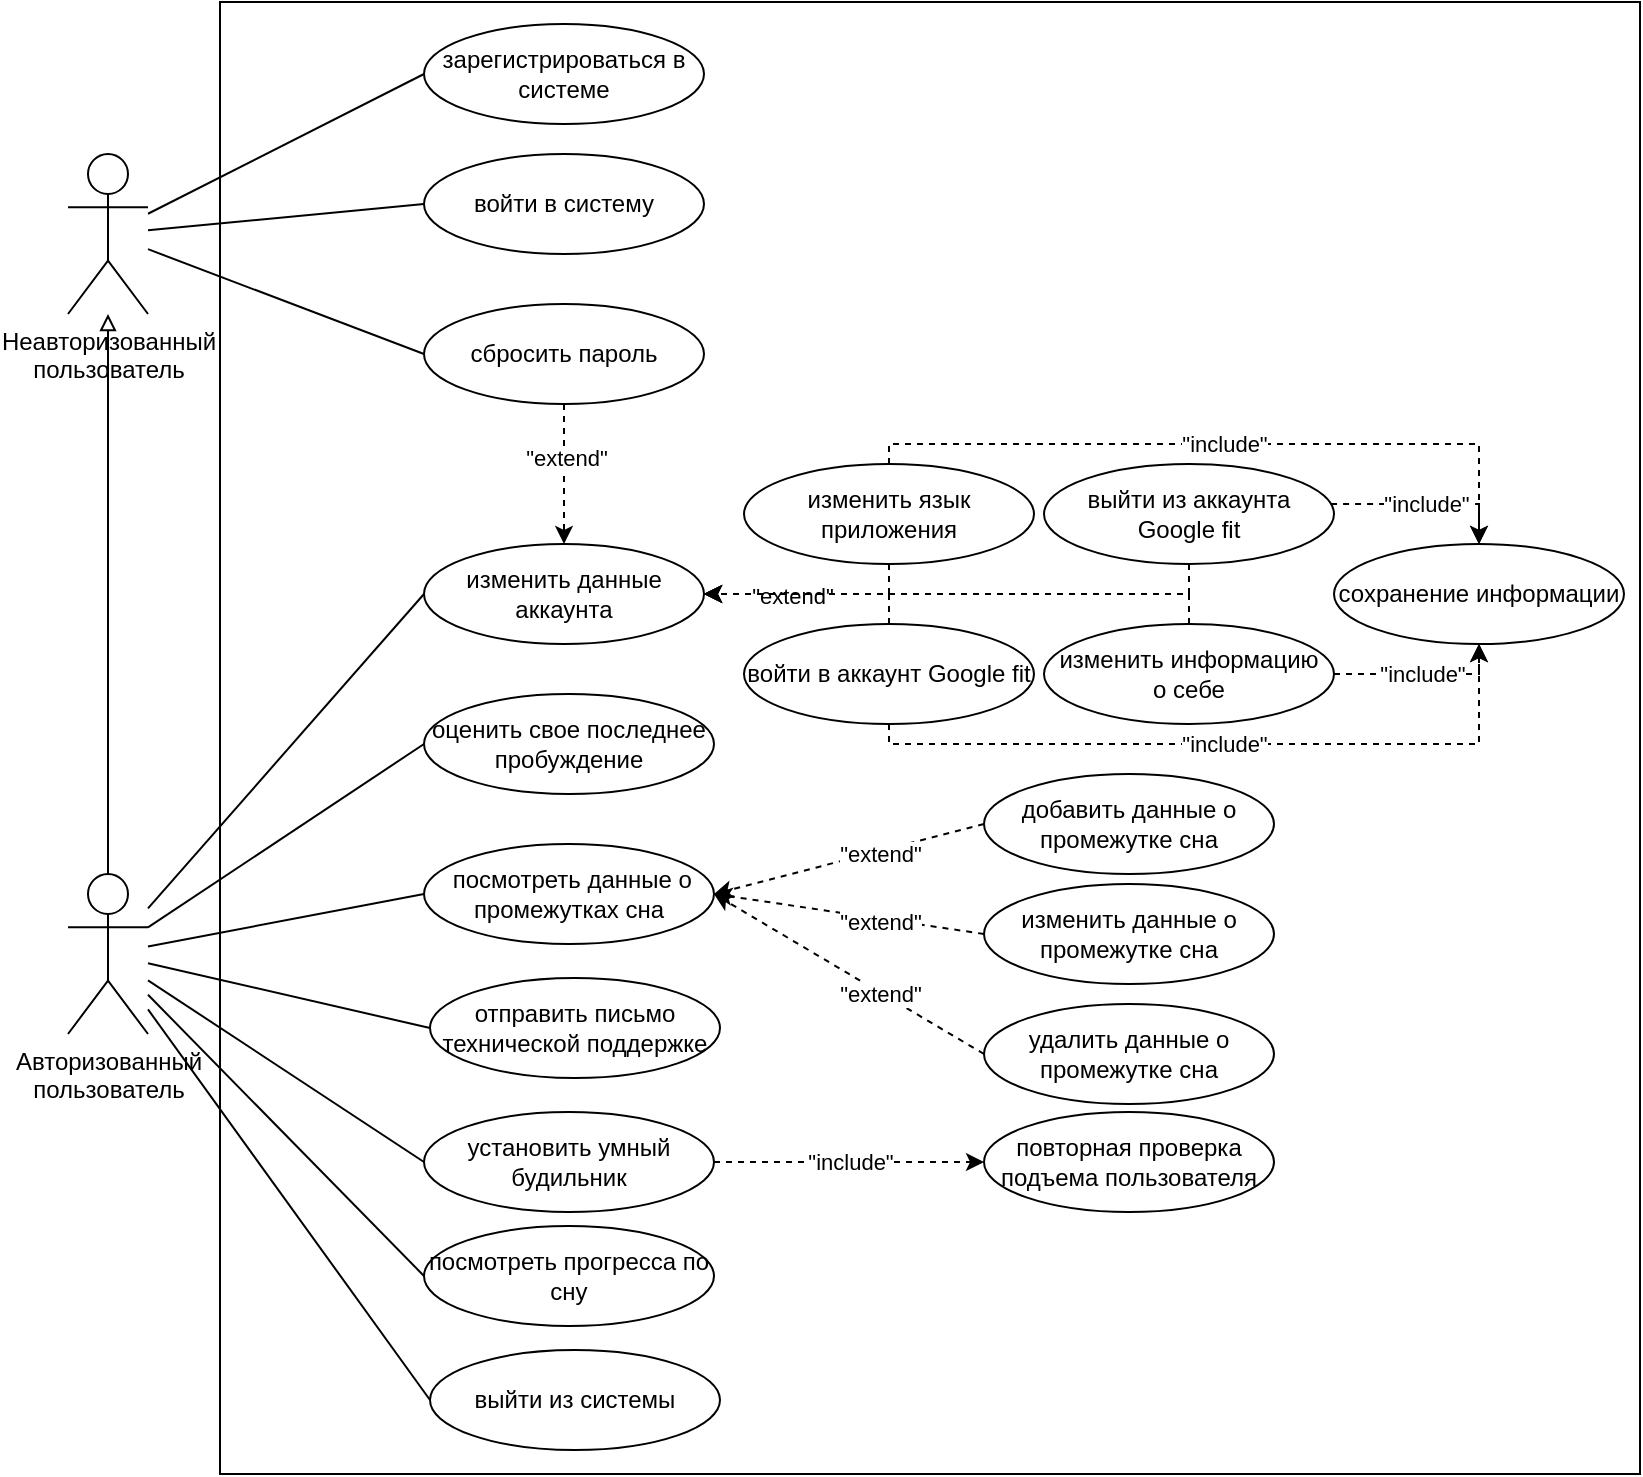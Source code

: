 <mxfile version="21.3.2" type="device">
  <diagram name="Page-1" id="6IH1Uj57txAtnQ3-qrH6">
    <mxGraphModel dx="1717" dy="918" grid="0" gridSize="10" guides="1" tooltips="1" connect="1" arrows="1" fold="1" page="0" pageScale="1" pageWidth="850" pageHeight="1100" math="0" shadow="0">
      <root>
        <mxCell id="0" />
        <mxCell id="1" parent="0" />
        <mxCell id="caUSoL49L5aaZ1vEc8v7-1" value="" style="rounded=0;whiteSpace=wrap;html=1;" parent="1" vertex="1">
          <mxGeometry x="122" y="173" width="710" height="736" as="geometry" />
        </mxCell>
        <mxCell id="bG2lvQaRmbLn9BGuWBhT-1" value="Неавторизованный&lt;br&gt;пользователь" style="shape=umlActor;verticalLabelPosition=bottom;verticalAlign=top;html=1;outlineConnect=0;" parent="1" vertex="1">
          <mxGeometry x="46" y="249" width="40" height="80" as="geometry" />
        </mxCell>
        <mxCell id="bG2lvQaRmbLn9BGuWBhT-51" style="edgeStyle=orthogonalEdgeStyle;rounded=0;orthogonalLoop=1;jettySize=auto;html=1;endArrow=block;endFill=0;" parent="1" source="bG2lvQaRmbLn9BGuWBhT-2" target="bG2lvQaRmbLn9BGuWBhT-1" edge="1">
          <mxGeometry relative="1" as="geometry" />
        </mxCell>
        <mxCell id="bG2lvQaRmbLn9BGuWBhT-2" value="Авторизованный&lt;br style=&quot;border-color: var(--border-color);&quot;&gt;пользователь" style="shape=umlActor;verticalLabelPosition=bottom;verticalAlign=top;html=1;outlineConnect=0;" parent="1" vertex="1">
          <mxGeometry x="46" y="609" width="40" height="80" as="geometry" />
        </mxCell>
        <mxCell id="bG2lvQaRmbLn9BGuWBhT-13" value="сбросить пароль" style="ellipse;whiteSpace=wrap;html=1;" parent="1" vertex="1">
          <mxGeometry x="224" y="324" width="140" height="50" as="geometry" />
        </mxCell>
        <mxCell id="bG2lvQaRmbLn9BGuWBhT-14" value="войти в систему" style="ellipse;whiteSpace=wrap;html=1;" parent="1" vertex="1">
          <mxGeometry x="224" y="249" width="140" height="50" as="geometry" />
        </mxCell>
        <mxCell id="bG2lvQaRmbLn9BGuWBhT-15" value="зарегистрироваться в системе" style="ellipse;whiteSpace=wrap;html=1;" parent="1" vertex="1">
          <mxGeometry x="224" y="184" width="140" height="50" as="geometry" />
        </mxCell>
        <mxCell id="bG2lvQaRmbLn9BGuWBhT-21" value="изменить данные аккаунта" style="ellipse;whiteSpace=wrap;html=1;" parent="1" vertex="1">
          <mxGeometry x="224" y="444" width="140" height="50" as="geometry" />
        </mxCell>
        <mxCell id="bG2lvQaRmbLn9BGuWBhT-23" value="&amp;nbsp;посмотреть данные о&lt;br style=&quot;border-color: var(--border-color);&quot;&gt;промежутках сна" style="ellipse;whiteSpace=wrap;html=1;" parent="1" vertex="1">
          <mxGeometry x="224" y="594" width="145" height="50" as="geometry" />
        </mxCell>
        <mxCell id="bG2lvQaRmbLn9BGuWBhT-24" value="удалить данные о промежутке сна" style="ellipse;whiteSpace=wrap;html=1;" parent="1" vertex="1">
          <mxGeometry x="504" y="674" width="145" height="50" as="geometry" />
        </mxCell>
        <mxCell id="bG2lvQaRmbLn9BGuWBhT-25" value="изменить данные о промежутке сна" style="ellipse;whiteSpace=wrap;html=1;" parent="1" vertex="1">
          <mxGeometry x="504" y="614" width="145" height="50" as="geometry" />
        </mxCell>
        <mxCell id="bG2lvQaRmbLn9BGuWBhT-26" value="добавить данные о&lt;br&gt;промежутке сна" style="ellipse;whiteSpace=wrap;html=1;" parent="1" vertex="1">
          <mxGeometry x="504" y="559" width="145" height="50" as="geometry" />
        </mxCell>
        <mxCell id="bG2lvQaRmbLn9BGuWBhT-27" value="выйти из системы" style="ellipse;whiteSpace=wrap;html=1;" parent="1" vertex="1">
          <mxGeometry x="227" y="847" width="145" height="50" as="geometry" />
        </mxCell>
        <mxCell id="caUSoL49L5aaZ1vEc8v7-21" value="&quot;include&quot;" style="edgeStyle=orthogonalEdgeStyle;rounded=0;orthogonalLoop=1;jettySize=auto;html=1;entryX=0.5;entryY=0;entryDx=0;entryDy=0;dashed=1;" parent="1" source="bG2lvQaRmbLn9BGuWBhT-33" target="caUSoL49L5aaZ1vEc8v7-4" edge="1">
          <mxGeometry relative="1" as="geometry">
            <Array as="points">
              <mxPoint x="457" y="394" />
              <mxPoint x="752" y="394" />
            </Array>
          </mxGeometry>
        </mxCell>
        <mxCell id="bG2lvQaRmbLn9BGuWBhT-33" value="изменить язык приложения" style="ellipse;whiteSpace=wrap;html=1;" parent="1" vertex="1">
          <mxGeometry x="384" y="404" width="145" height="50" as="geometry" />
        </mxCell>
        <mxCell id="caUSoL49L5aaZ1vEc8v7-23" value="&quot;include&quot;" style="edgeStyle=orthogonalEdgeStyle;rounded=0;orthogonalLoop=1;jettySize=auto;html=1;entryX=0.5;entryY=0;entryDx=0;entryDy=0;dashed=1;" parent="1" source="bG2lvQaRmbLn9BGuWBhT-39" target="caUSoL49L5aaZ1vEc8v7-4" edge="1">
          <mxGeometry relative="1" as="geometry">
            <Array as="points">
              <mxPoint x="752" y="424" />
            </Array>
          </mxGeometry>
        </mxCell>
        <mxCell id="bG2lvQaRmbLn9BGuWBhT-39" value="выйти из аккаунта Google fit" style="ellipse;whiteSpace=wrap;html=1;" parent="1" vertex="1">
          <mxGeometry x="534" y="404" width="145" height="50" as="geometry" />
        </mxCell>
        <mxCell id="caUSoL49L5aaZ1vEc8v7-24" value="&quot;include&quot;" style="edgeStyle=orthogonalEdgeStyle;rounded=0;orthogonalLoop=1;jettySize=auto;html=1;entryX=0.5;entryY=1;entryDx=0;entryDy=0;dashed=1;" parent="1" source="bG2lvQaRmbLn9BGuWBhT-40" target="caUSoL49L5aaZ1vEc8v7-4" edge="1">
          <mxGeometry relative="1" as="geometry">
            <Array as="points">
              <mxPoint x="457" y="544" />
              <mxPoint x="752" y="544" />
            </Array>
          </mxGeometry>
        </mxCell>
        <mxCell id="bG2lvQaRmbLn9BGuWBhT-40" value="войти в аккаунт Google fit" style="ellipse;whiteSpace=wrap;html=1;" parent="1" vertex="1">
          <mxGeometry x="384" y="484" width="145" height="50" as="geometry" />
        </mxCell>
        <mxCell id="bG2lvQaRmbLn9BGuWBhT-41" value="отправить письмо технической поддержке" style="ellipse;whiteSpace=wrap;html=1;" parent="1" vertex="1">
          <mxGeometry x="227" y="661" width="145" height="50" as="geometry" />
        </mxCell>
        <mxCell id="bG2lvQaRmbLn9BGuWBhT-43" value="оценить свое последнее пробуждение" style="ellipse;whiteSpace=wrap;html=1;" parent="1" vertex="1">
          <mxGeometry x="224" y="519" width="145" height="50" as="geometry" />
        </mxCell>
        <mxCell id="bG2lvQaRmbLn9BGuWBhT-44" style="edgeStyle=orthogonalEdgeStyle;rounded=0;orthogonalLoop=1;jettySize=auto;html=1;exitX=0.5;exitY=1;exitDx=0;exitDy=0;" parent="1" edge="1">
          <mxGeometry relative="1" as="geometry">
            <mxPoint x="296.5" y="794" as="sourcePoint" />
            <mxPoint x="296.5" y="794" as="targetPoint" />
          </mxGeometry>
        </mxCell>
        <mxCell id="bG2lvQaRmbLn9BGuWBhT-56" style="rounded=0;orthogonalLoop=1;jettySize=auto;html=1;endArrow=none;endFill=0;exitX=0;exitY=0.5;exitDx=0;exitDy=0;" parent="1" source="bG2lvQaRmbLn9BGuWBhT-15" target="bG2lvQaRmbLn9BGuWBhT-1" edge="1">
          <mxGeometry relative="1" as="geometry">
            <mxPoint x="84" y="1233" as="sourcePoint" />
            <mxPoint x="144" y="304" as="targetPoint" />
          </mxGeometry>
        </mxCell>
        <mxCell id="bG2lvQaRmbLn9BGuWBhT-57" style="rounded=0;orthogonalLoop=1;jettySize=auto;html=1;endArrow=none;endFill=0;exitX=0;exitY=0.5;exitDx=0;exitDy=0;" parent="1" source="bG2lvQaRmbLn9BGuWBhT-14" target="bG2lvQaRmbLn9BGuWBhT-1" edge="1">
          <mxGeometry relative="1" as="geometry">
            <mxPoint x="234" y="219" as="sourcePoint" />
            <mxPoint x="64" y="264" as="targetPoint" />
          </mxGeometry>
        </mxCell>
        <mxCell id="bG2lvQaRmbLn9BGuWBhT-58" style="rounded=0;orthogonalLoop=1;jettySize=auto;html=1;endArrow=none;endFill=0;exitX=0;exitY=0.5;exitDx=0;exitDy=0;" parent="1" source="bG2lvQaRmbLn9BGuWBhT-13" target="bG2lvQaRmbLn9BGuWBhT-1" edge="1">
          <mxGeometry relative="1" as="geometry">
            <mxPoint x="244" y="229" as="sourcePoint" />
            <mxPoint x="64" y="284" as="targetPoint" />
          </mxGeometry>
        </mxCell>
        <mxCell id="bG2lvQaRmbLn9BGuWBhT-63" style="rounded=0;orthogonalLoop=1;jettySize=auto;html=1;entryX=1;entryY=0.5;entryDx=0;entryDy=0;dashed=1;exitX=0;exitY=0.5;exitDx=0;exitDy=0;" parent="1" source="bG2lvQaRmbLn9BGuWBhT-26" target="bG2lvQaRmbLn9BGuWBhT-23" edge="1">
          <mxGeometry relative="1" as="geometry">
            <mxPoint x="484" y="912" as="sourcePoint" />
            <mxPoint x="399" y="929" as="targetPoint" />
          </mxGeometry>
        </mxCell>
        <mxCell id="bG2lvQaRmbLn9BGuWBhT-64" value="&quot;extend&quot;" style="edgeLabel;html=1;align=center;verticalAlign=middle;resizable=0;points=[];" parent="bG2lvQaRmbLn9BGuWBhT-63" vertex="1" connectable="0">
          <mxGeometry x="-0.229" y="1" relative="1" as="geometry">
            <mxPoint as="offset" />
          </mxGeometry>
        </mxCell>
        <mxCell id="bG2lvQaRmbLn9BGuWBhT-65" style="rounded=0;orthogonalLoop=1;jettySize=auto;html=1;entryX=1;entryY=0.5;entryDx=0;entryDy=0;dashed=1;exitX=0;exitY=0.5;exitDx=0;exitDy=0;" parent="1" source="bG2lvQaRmbLn9BGuWBhT-25" target="bG2lvQaRmbLn9BGuWBhT-23" edge="1">
          <mxGeometry relative="1" as="geometry">
            <mxPoint x="524" y="569" as="sourcePoint" />
            <mxPoint x="399" y="659" as="targetPoint" />
          </mxGeometry>
        </mxCell>
        <mxCell id="bG2lvQaRmbLn9BGuWBhT-66" value="&quot;extend&quot;" style="edgeLabel;html=1;align=center;verticalAlign=middle;resizable=0;points=[];" parent="bG2lvQaRmbLn9BGuWBhT-65" vertex="1" connectable="0">
          <mxGeometry x="-0.229" y="1" relative="1" as="geometry">
            <mxPoint as="offset" />
          </mxGeometry>
        </mxCell>
        <mxCell id="bG2lvQaRmbLn9BGuWBhT-68" style="rounded=0;orthogonalLoop=1;jettySize=auto;html=1;entryX=1;entryY=0.5;entryDx=0;entryDy=0;dashed=1;exitX=0;exitY=0.5;exitDx=0;exitDy=0;" parent="1" source="bG2lvQaRmbLn9BGuWBhT-24" target="bG2lvQaRmbLn9BGuWBhT-23" edge="1">
          <mxGeometry relative="1" as="geometry">
            <mxPoint x="494" y="639" as="sourcePoint" />
            <mxPoint x="399" y="659" as="targetPoint" />
          </mxGeometry>
        </mxCell>
        <mxCell id="bG2lvQaRmbLn9BGuWBhT-69" value="&quot;extend&quot;" style="edgeLabel;html=1;align=center;verticalAlign=middle;resizable=0;points=[];" parent="bG2lvQaRmbLn9BGuWBhT-68" vertex="1" connectable="0">
          <mxGeometry x="-0.229" y="1" relative="1" as="geometry">
            <mxPoint as="offset" />
          </mxGeometry>
        </mxCell>
        <mxCell id="caUSoL49L5aaZ1vEc8v7-25" value="&quot;include&quot;" style="edgeStyle=orthogonalEdgeStyle;rounded=0;orthogonalLoop=1;jettySize=auto;html=1;entryX=0.5;entryY=1;entryDx=0;entryDy=0;dashed=1;" parent="1" source="bG2lvQaRmbLn9BGuWBhT-80" target="caUSoL49L5aaZ1vEc8v7-4" edge="1">
          <mxGeometry relative="1" as="geometry">
            <Array as="points">
              <mxPoint x="752" y="509" />
            </Array>
          </mxGeometry>
        </mxCell>
        <mxCell id="bG2lvQaRmbLn9BGuWBhT-80" value="изменить информацию &lt;br&gt;о себе" style="ellipse;whiteSpace=wrap;html=1;" parent="1" vertex="1">
          <mxGeometry x="534" y="484" width="145" height="50" as="geometry" />
        </mxCell>
        <mxCell id="bG2lvQaRmbLn9BGuWBhT-81" style="rounded=0;orthogonalLoop=1;jettySize=auto;html=1;entryX=0.5;entryY=0;entryDx=0;entryDy=0;dashed=1;exitX=0.5;exitY=1;exitDx=0;exitDy=0;" parent="1" source="bG2lvQaRmbLn9BGuWBhT-13" target="bG2lvQaRmbLn9BGuWBhT-21" edge="1">
          <mxGeometry relative="1" as="geometry">
            <mxPoint x="514" y="594" as="sourcePoint" />
            <mxPoint x="379" y="659" as="targetPoint" />
          </mxGeometry>
        </mxCell>
        <mxCell id="bG2lvQaRmbLn9BGuWBhT-82" value="&quot;extend&quot;" style="edgeLabel;html=1;align=center;verticalAlign=middle;resizable=0;points=[];" parent="bG2lvQaRmbLn9BGuWBhT-81" vertex="1" connectable="0">
          <mxGeometry x="-0.229" y="1" relative="1" as="geometry">
            <mxPoint as="offset" />
          </mxGeometry>
        </mxCell>
        <mxCell id="bG2lvQaRmbLn9BGuWBhT-85" style="rounded=0;orthogonalLoop=1;jettySize=auto;html=1;entryX=1;entryY=0.5;entryDx=0;entryDy=0;dashed=1;exitX=0.5;exitY=1;exitDx=0;exitDy=0;edgeStyle=orthogonalEdgeStyle;" parent="1" source="bG2lvQaRmbLn9BGuWBhT-39" target="bG2lvQaRmbLn9BGuWBhT-21" edge="1">
          <mxGeometry relative="1" as="geometry">
            <mxPoint x="314" y="394" as="sourcePoint" />
            <mxPoint x="314" y="464" as="targetPoint" />
            <Array as="points">
              <mxPoint x="607" y="469" />
            </Array>
          </mxGeometry>
        </mxCell>
        <mxCell id="bG2lvQaRmbLn9BGuWBhT-86" value="&quot;extend&quot;" style="edgeLabel;html=1;align=center;verticalAlign=middle;resizable=0;points=[];" parent="bG2lvQaRmbLn9BGuWBhT-85" vertex="1" connectable="0">
          <mxGeometry x="-0.229" y="1" relative="1" as="geometry">
            <mxPoint x="-114" as="offset" />
          </mxGeometry>
        </mxCell>
        <mxCell id="bG2lvQaRmbLn9BGuWBhT-87" style="rounded=0;orthogonalLoop=1;jettySize=auto;html=1;entryX=1;entryY=0.5;entryDx=0;entryDy=0;dashed=1;exitX=0.5;exitY=0;exitDx=0;exitDy=0;edgeStyle=orthogonalEdgeStyle;" parent="1" source="bG2lvQaRmbLn9BGuWBhT-40" target="bG2lvQaRmbLn9BGuWBhT-21" edge="1">
          <mxGeometry relative="1" as="geometry">
            <mxPoint x="324" y="404" as="sourcePoint" />
            <mxPoint x="324" y="474" as="targetPoint" />
            <Array as="points">
              <mxPoint x="457" y="469" />
            </Array>
          </mxGeometry>
        </mxCell>
        <mxCell id="bG2lvQaRmbLn9BGuWBhT-91" style="rounded=0;orthogonalLoop=1;jettySize=auto;html=1;endArrow=none;endFill=0;exitX=0;exitY=0.5;exitDx=0;exitDy=0;" parent="1" source="bG2lvQaRmbLn9BGuWBhT-21" target="bG2lvQaRmbLn9BGuWBhT-2" edge="1">
          <mxGeometry relative="1" as="geometry">
            <mxPoint x="234" y="359" as="sourcePoint" />
            <mxPoint x="74" y="306" as="targetPoint" />
          </mxGeometry>
        </mxCell>
        <mxCell id="bG2lvQaRmbLn9BGuWBhT-92" style="rounded=0;orthogonalLoop=1;jettySize=auto;html=1;endArrow=none;endFill=0;exitX=0;exitY=0.5;exitDx=0;exitDy=0;" parent="1" source="bG2lvQaRmbLn9BGuWBhT-43" target="bG2lvQaRmbLn9BGuWBhT-2" edge="1">
          <mxGeometry relative="1" as="geometry">
            <mxPoint x="244" y="369" as="sourcePoint" />
            <mxPoint x="84" y="316" as="targetPoint" />
          </mxGeometry>
        </mxCell>
        <mxCell id="bG2lvQaRmbLn9BGuWBhT-93" style="rounded=0;orthogonalLoop=1;jettySize=auto;html=1;endArrow=none;endFill=0;exitX=0;exitY=0.5;exitDx=0;exitDy=0;" parent="1" source="bG2lvQaRmbLn9BGuWBhT-23" target="bG2lvQaRmbLn9BGuWBhT-2" edge="1">
          <mxGeometry relative="1" as="geometry">
            <mxPoint x="254" y="379" as="sourcePoint" />
            <mxPoint x="94" y="326" as="targetPoint" />
          </mxGeometry>
        </mxCell>
        <mxCell id="bG2lvQaRmbLn9BGuWBhT-95" style="rounded=0;orthogonalLoop=1;jettySize=auto;html=1;endArrow=none;endFill=0;exitX=0;exitY=0.5;exitDx=0;exitDy=0;" parent="1" source="bG2lvQaRmbLn9BGuWBhT-41" target="bG2lvQaRmbLn9BGuWBhT-2" edge="1">
          <mxGeometry relative="1" as="geometry">
            <mxPoint x="274" y="399" as="sourcePoint" />
            <mxPoint x="114" y="346" as="targetPoint" />
          </mxGeometry>
        </mxCell>
        <mxCell id="caUSoL49L5aaZ1vEc8v7-3" style="rounded=0;orthogonalLoop=1;jettySize=auto;html=1;endArrow=none;endFill=0;exitX=0;exitY=0.5;exitDx=0;exitDy=0;" parent="1" source="bG2lvQaRmbLn9BGuWBhT-27" target="bG2lvQaRmbLn9BGuWBhT-2" edge="1">
          <mxGeometry relative="1" as="geometry">
            <mxPoint x="234" y="849" as="sourcePoint" />
            <mxPoint x="74" y="680" as="targetPoint" />
          </mxGeometry>
        </mxCell>
        <mxCell id="caUSoL49L5aaZ1vEc8v7-4" value="сохранение информации" style="ellipse;whiteSpace=wrap;html=1;" parent="1" vertex="1">
          <mxGeometry x="679" y="444" width="145" height="50" as="geometry" />
        </mxCell>
        <mxCell id="caUSoL49L5aaZ1vEc8v7-7" value="повторная проверка подъема пользователя" style="ellipse;whiteSpace=wrap;html=1;" parent="1" vertex="1">
          <mxGeometry x="504" y="728" width="145" height="50" as="geometry" />
        </mxCell>
        <mxCell id="caUSoL49L5aaZ1vEc8v7-9" value="&quot;include&quot;" style="rounded=0;orthogonalLoop=1;jettySize=auto;html=1;entryX=0;entryY=0.5;entryDx=0;entryDy=0;dashed=1;" parent="1" source="caUSoL49L5aaZ1vEc8v7-8" target="caUSoL49L5aaZ1vEc8v7-7" edge="1">
          <mxGeometry relative="1" as="geometry" />
        </mxCell>
        <mxCell id="caUSoL49L5aaZ1vEc8v7-8" value="установить умный будильник" style="ellipse;whiteSpace=wrap;html=1;" parent="1" vertex="1">
          <mxGeometry x="224" y="728" width="145" height="50" as="geometry" />
        </mxCell>
        <mxCell id="caUSoL49L5aaZ1vEc8v7-10" style="rounded=0;orthogonalLoop=1;jettySize=auto;html=1;endArrow=none;endFill=0;exitX=0;exitY=0.5;exitDx=0;exitDy=0;" parent="1" source="caUSoL49L5aaZ1vEc8v7-8" target="bG2lvQaRmbLn9BGuWBhT-2" edge="1">
          <mxGeometry relative="1" as="geometry">
            <mxPoint x="234" y="759" as="sourcePoint" />
            <mxPoint x="74" y="670" as="targetPoint" />
          </mxGeometry>
        </mxCell>
        <mxCell id="caUSoL49L5aaZ1vEc8v7-17" style="edgeStyle=orthogonalEdgeStyle;rounded=0;orthogonalLoop=1;jettySize=auto;html=1;dashed=1;exitX=0.5;exitY=1;exitDx=0;exitDy=0;entryX=1;entryY=0.5;entryDx=0;entryDy=0;" parent="1" source="bG2lvQaRmbLn9BGuWBhT-33" target="bG2lvQaRmbLn9BGuWBhT-21" edge="1">
          <mxGeometry relative="1" as="geometry">
            <mxPoint x="454" y="284" as="targetPoint" />
            <mxPoint x="484" y="204" as="sourcePoint" />
            <Array as="points">
              <mxPoint x="457" y="469" />
            </Array>
          </mxGeometry>
        </mxCell>
        <mxCell id="caUSoL49L5aaZ1vEc8v7-18" style="edgeStyle=orthogonalEdgeStyle;rounded=0;orthogonalLoop=1;jettySize=auto;html=1;dashed=1;entryX=1;entryY=0.5;entryDx=0;entryDy=0;exitX=0.5;exitY=0;exitDx=0;exitDy=0;" parent="1" source="bG2lvQaRmbLn9BGuWBhT-80" target="bG2lvQaRmbLn9BGuWBhT-21" edge="1">
          <mxGeometry relative="1" as="geometry">
            <mxPoint x="454" y="284" as="targetPoint" />
            <mxPoint x="484" y="204" as="sourcePoint" />
            <Array as="points">
              <mxPoint x="607" y="469" />
            </Array>
          </mxGeometry>
        </mxCell>
        <mxCell id="_mSAhCH0wwiqeCE4moBu-2" style="rounded=0;orthogonalLoop=1;jettySize=auto;html=1;exitX=0;exitY=0.5;exitDx=0;exitDy=0;endArrow=none;endFill=0;" parent="1" source="_mSAhCH0wwiqeCE4moBu-1" target="bG2lvQaRmbLn9BGuWBhT-2" edge="1">
          <mxGeometry relative="1" as="geometry">
            <mxPoint x="81" y="665" as="targetPoint" />
          </mxGeometry>
        </mxCell>
        <mxCell id="_mSAhCH0wwiqeCE4moBu-1" value="посмотреть прогресса по сну" style="ellipse;whiteSpace=wrap;html=1;" parent="1" vertex="1">
          <mxGeometry x="224" y="785" width="145" height="50" as="geometry" />
        </mxCell>
      </root>
    </mxGraphModel>
  </diagram>
</mxfile>

